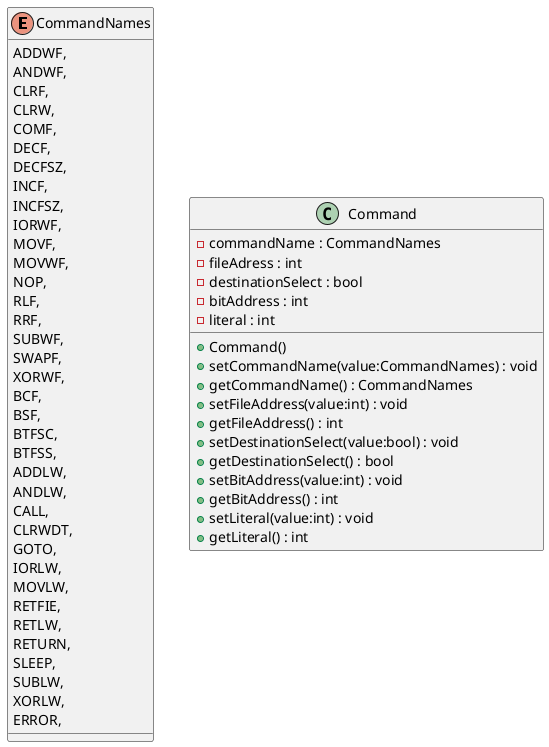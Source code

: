 @startuml
enum CommandNames {
    ADDWF,
    ANDWF,
    CLRF,
    CLRW,
    COMF,
    DECF,
    DECFSZ,
    INCF,
    INCFSZ,
    IORWF,
    MOVF,
    MOVWF,
    NOP,
    RLF,
    RRF,
    SUBWF,
    SWAPF,
    XORWF,
    BCF,
    BSF,
    BTFSC,
    BTFSS,
    ADDLW,
    ANDLW,
    CALL,
    CLRWDT,
    GOTO,
    IORLW,
    MOVLW,
    RETFIE,
    RETLW,
    RETURN,
    SLEEP,
    SUBLW,
    XORLW,
    ERROR,
}
class Command {
    + Command()
    - commandName : CommandNames
    + setCommandName(value:CommandNames) : void
    + getCommandName() : CommandNames
    - fileAdress : int
    + setFileAddress(value:int) : void
    + getFileAddress() : int
    - destinationSelect : bool
    + setDestinationSelect(value:bool) : void
    + getDestinationSelect() : bool
    - bitAddress : int
    + setBitAddress(value:int) : void
    + getBitAddress() : int
    - literal : int
    + setLiteral(value:int) : void
    + getLiteral() : int
}
@enduml
